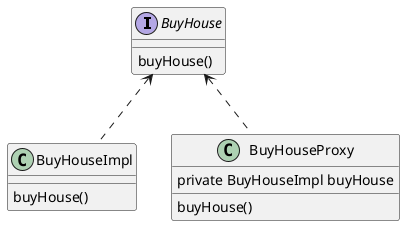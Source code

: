 @startuml
interface BuyHouse {
    buyHouse()
}
class BuyHouseImpl {
    buyHouse()
}
class BuyHouseProxy {
    private BuyHouseImpl buyHouse
    buyHouse()
}

BuyHouse <.. BuyHouseImpl
BuyHouse <.. BuyHouseProxy



@enduml